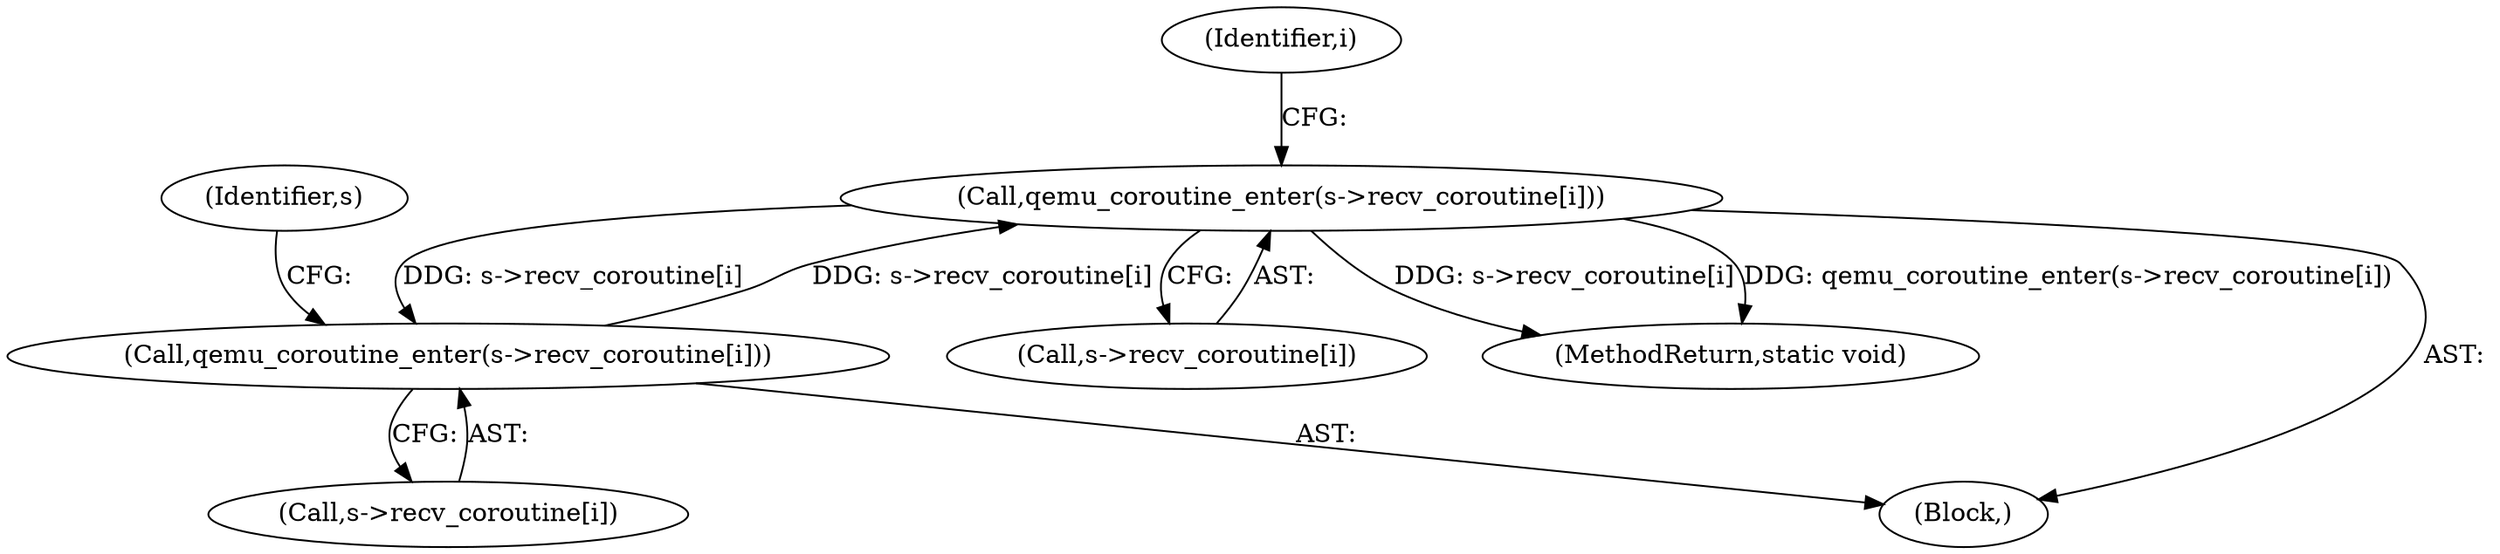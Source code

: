 digraph "0_qemu_ff82911cd3f69f028f2537825c9720ff78bc3f19@array" {
"1000125" [label="(Call,qemu_coroutine_enter(s->recv_coroutine[i]))"];
"1000119" [label="(Call,qemu_coroutine_enter(s->recv_coroutine[i]))"];
"1000125" [label="(Call,qemu_coroutine_enter(s->recv_coroutine[i]))"];
"1000119" [label="(Call,qemu_coroutine_enter(s->recv_coroutine[i]))"];
"1000120" [label="(Call,s->recv_coroutine[i])"];
"1000126" [label="(Call,s->recv_coroutine[i])"];
"1000117" [label="(Identifier,i)"];
"1000131" [label="(MethodReturn,static void)"];
"1000125" [label="(Call,qemu_coroutine_enter(s->recv_coroutine[i]))"];
"1000118" [label="(Block,)"];
"1000128" [label="(Identifier,s)"];
"1000125" -> "1000118"  [label="AST: "];
"1000125" -> "1000126"  [label="CFG: "];
"1000126" -> "1000125"  [label="AST: "];
"1000117" -> "1000125"  [label="CFG: "];
"1000125" -> "1000131"  [label="DDG: s->recv_coroutine[i]"];
"1000125" -> "1000131"  [label="DDG: qemu_coroutine_enter(s->recv_coroutine[i])"];
"1000125" -> "1000119"  [label="DDG: s->recv_coroutine[i]"];
"1000119" -> "1000125"  [label="DDG: s->recv_coroutine[i]"];
"1000119" -> "1000118"  [label="AST: "];
"1000119" -> "1000120"  [label="CFG: "];
"1000120" -> "1000119"  [label="AST: "];
"1000128" -> "1000119"  [label="CFG: "];
}
